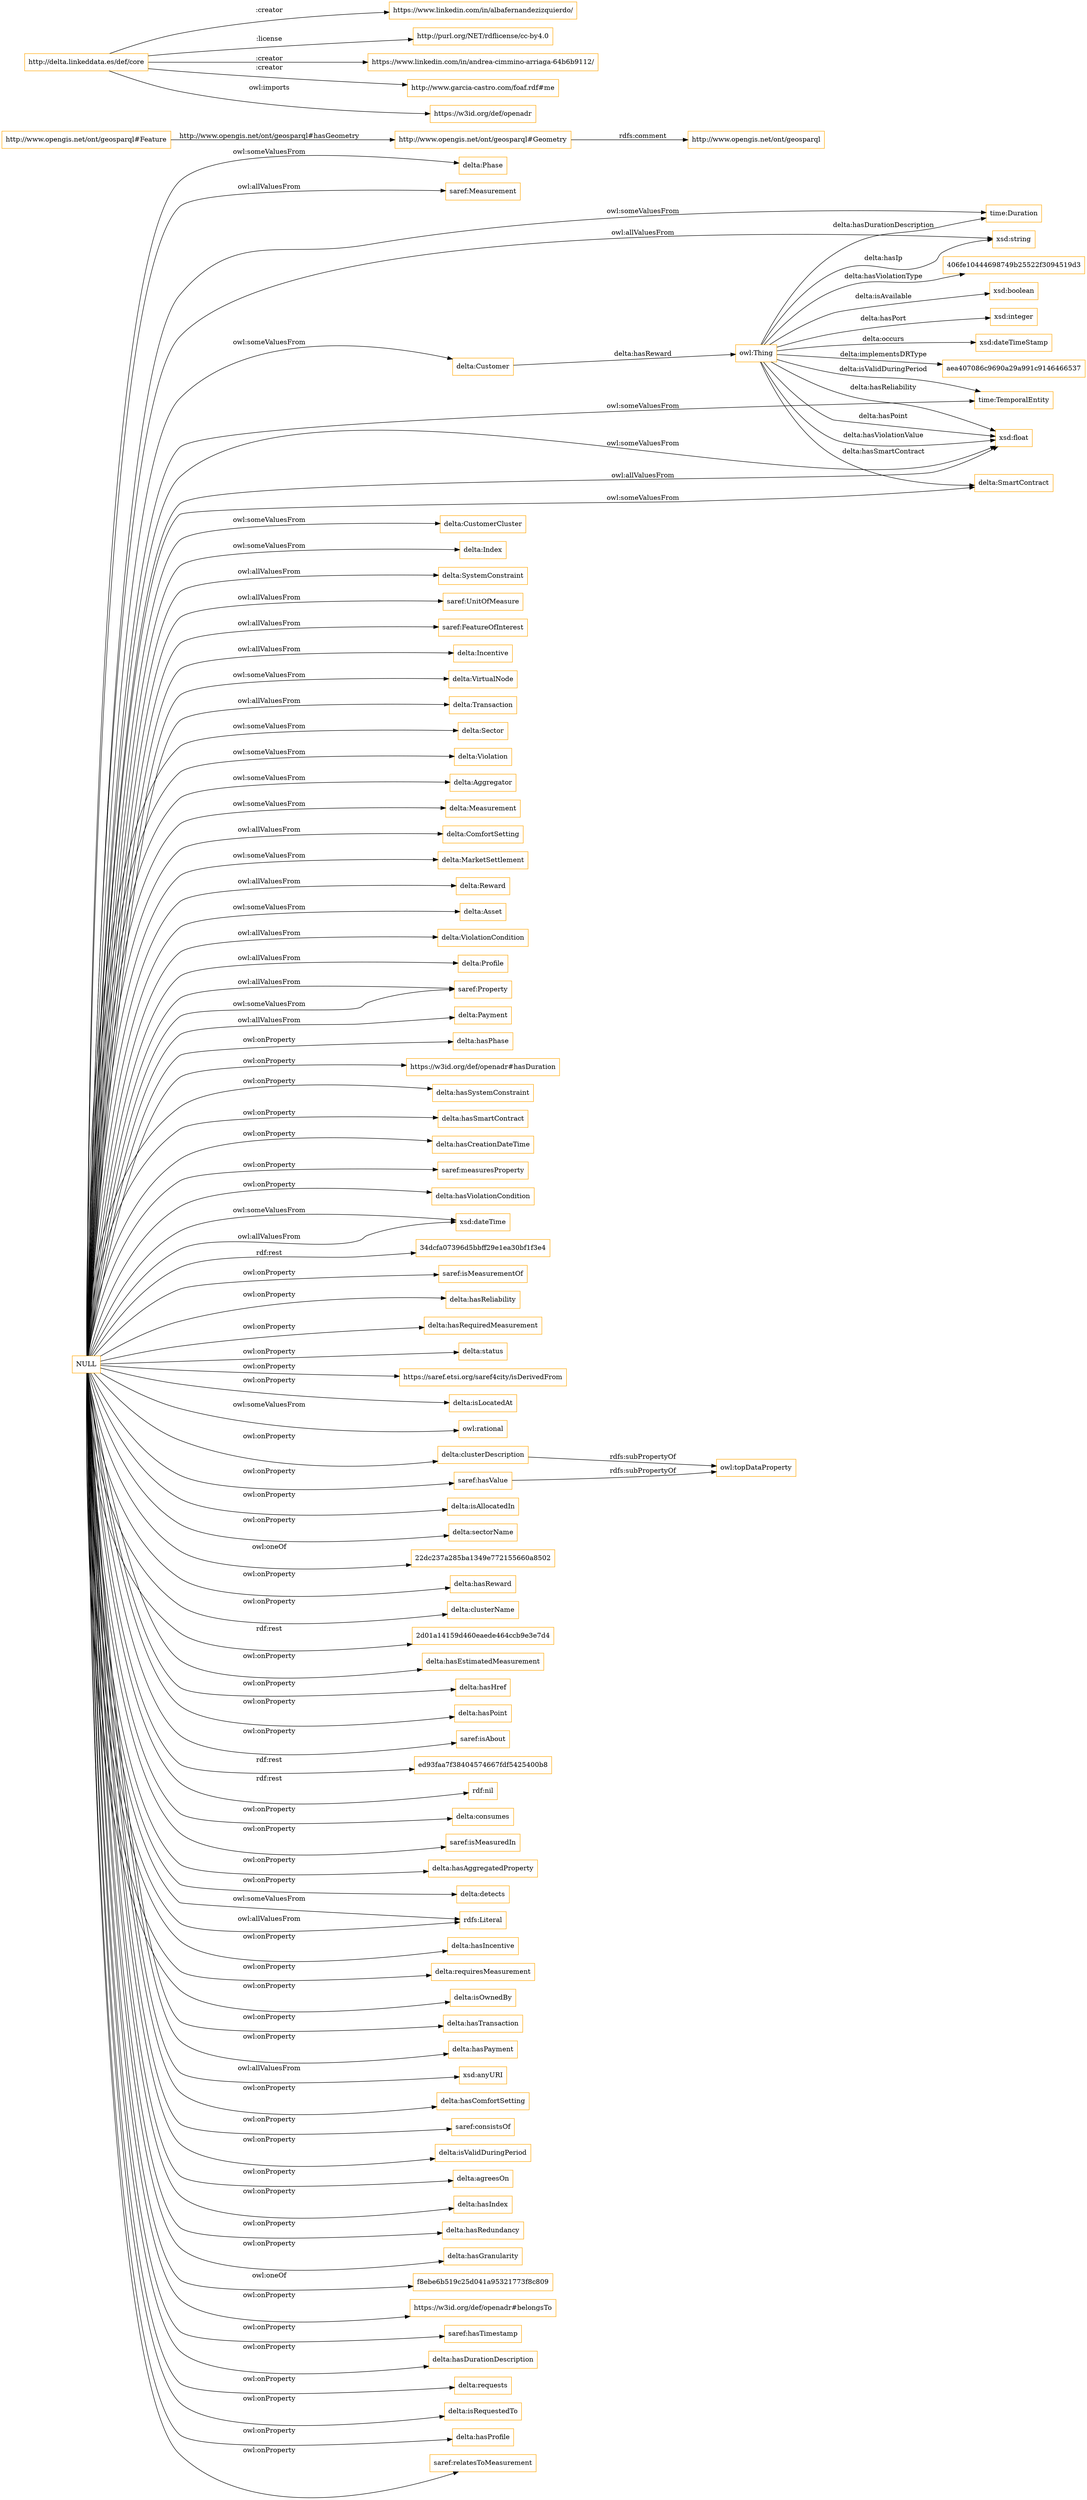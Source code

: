 digraph ar2dtool_diagram { 
rankdir=LR;
size="1501"
node [shape = rectangle, color="orange"]; "delta:Phase" "saref:Measurement" "time:Duration" "delta:CustomerCluster" "delta:Index" "delta:SystemConstraint" "saref:UnitOfMeasure" "saref:FeatureOfInterest" "delta:Customer" "delta:Incentive" "delta:VirtualNode" "delta:Transaction" "delta:Sector" "http://www.opengis.net/ont/geosparql#Geometry" "delta:Violation" "delta:Aggregator" "delta:Measurement" "delta:ComfortSetting" "delta:MarketSettlement" "delta:Reward" "time:TemporalEntity" "delta:SmartContract" "delta:Asset" "http://www.opengis.net/ont/geosparql#Feature" "delta:ViolationCondition" "delta:Profile" "saref:Property" "delta:Payment" ; /*classes style*/
	"NULL" -> "delta:hasPhase" [ label = "owl:onProperty" ];
	"NULL" -> "delta:ComfortSetting" [ label = "owl:allValuesFrom" ];
	"NULL" -> "https://w3id.org/def/openadr#hasDuration" [ label = "owl:onProperty" ];
	"NULL" -> "delta:hasSystemConstraint" [ label = "owl:onProperty" ];
	"NULL" -> "delta:hasSmartContract" [ label = "owl:onProperty" ];
	"NULL" -> "delta:hasCreationDateTime" [ label = "owl:onProperty" ];
	"NULL" -> "saref:measuresProperty" [ label = "owl:onProperty" ];
	"NULL" -> "delta:hasViolationCondition" [ label = "owl:onProperty" ];
	"NULL" -> "xsd:dateTime" [ label = "owl:someValuesFrom" ];
	"NULL" -> "34dcfa07396d5bbff29e1ea30bf1f3e4" [ label = "rdf:rest" ];
	"NULL" -> "time:TemporalEntity" [ label = "owl:someValuesFrom" ];
	"NULL" -> "saref:isMeasurementOf" [ label = "owl:onProperty" ];
	"NULL" -> "delta:hasReliability" [ label = "owl:onProperty" ];
	"NULL" -> "delta:Violation" [ label = "owl:someValuesFrom" ];
	"NULL" -> "delta:hasRequiredMeasurement" [ label = "owl:onProperty" ];
	"NULL" -> "delta:Profile" [ label = "owl:allValuesFrom" ];
	"NULL" -> "delta:Reward" [ label = "owl:allValuesFrom" ];
	"NULL" -> "xsd:float" [ label = "owl:someValuesFrom" ];
	"NULL" -> "xsd:string" [ label = "owl:allValuesFrom" ];
	"NULL" -> "delta:Measurement" [ label = "owl:someValuesFrom" ];
	"NULL" -> "delta:status" [ label = "owl:onProperty" ];
	"NULL" -> "saref:Property" [ label = "owl:allValuesFrom" ];
	"NULL" -> "delta:Phase" [ label = "owl:someValuesFrom" ];
	"NULL" -> "https://saref.etsi.org/saref4city/isDerivedFrom" [ label = "owl:onProperty" ];
	"NULL" -> "time:Duration" [ label = "owl:someValuesFrom" ];
	"NULL" -> "delta:isLocatedAt" [ label = "owl:onProperty" ];
	"NULL" -> "owl:rational" [ label = "owl:someValuesFrom" ];
	"NULL" -> "saref:hasValue" [ label = "owl:onProperty" ];
	"NULL" -> "delta:isAllocatedIn" [ label = "owl:onProperty" ];
	"NULL" -> "delta:sectorName" [ label = "owl:onProperty" ];
	"NULL" -> "22dc237a285ba1349e772155660a8502" [ label = "owl:oneOf" ];
	"NULL" -> "delta:hasReward" [ label = "owl:onProperty" ];
	"NULL" -> "saref:Measurement" [ label = "owl:allValuesFrom" ];
	"NULL" -> "delta:clusterName" [ label = "owl:onProperty" ];
	"NULL" -> "delta:Payment" [ label = "owl:allValuesFrom" ];
	"NULL" -> "2d01a14159d460eaede464ccb9e3e7d4" [ label = "rdf:rest" ];
	"NULL" -> "delta:hasEstimatedMeasurement" [ label = "owl:onProperty" ];
	"NULL" -> "delta:hasHref" [ label = "owl:onProperty" ];
	"NULL" -> "delta:hasPoint" [ label = "owl:onProperty" ];
	"NULL" -> "saref:isAbout" [ label = "owl:onProperty" ];
	"NULL" -> "delta:Asset" [ label = "owl:someValuesFrom" ];
	"NULL" -> "ed93faa7f38404574667fdf5425400b8" [ label = "rdf:rest" ];
	"NULL" -> "delta:Aggregator" [ label = "owl:someValuesFrom" ];
	"NULL" -> "delta:Incentive" [ label = "owl:allValuesFrom" ];
	"NULL" -> "rdf:nil" [ label = "rdf:rest" ];
	"NULL" -> "delta:MarketSettlement" [ label = "owl:someValuesFrom" ];
	"NULL" -> "delta:consumes" [ label = "owl:onProperty" ];
	"NULL" -> "saref:isMeasuredIn" [ label = "owl:onProperty" ];
	"NULL" -> "delta:ViolationCondition" [ label = "owl:allValuesFrom" ];
	"NULL" -> "delta:hasAggregatedProperty" [ label = "owl:onProperty" ];
	"NULL" -> "delta:detects" [ label = "owl:onProperty" ];
	"NULL" -> "rdfs:Literal" [ label = "owl:someValuesFrom" ];
	"NULL" -> "delta:hasIncentive" [ label = "owl:onProperty" ];
	"NULL" -> "delta:CustomerCluster" [ label = "owl:someValuesFrom" ];
	"NULL" -> "delta:Transaction" [ label = "owl:allValuesFrom" ];
	"NULL" -> "delta:Customer" [ label = "owl:someValuesFrom" ];
	"NULL" -> "delta:Index" [ label = "owl:someValuesFrom" ];
	"NULL" -> "xsd:dateTime" [ label = "owl:allValuesFrom" ];
	"NULL" -> "delta:requiresMeasurement" [ label = "owl:onProperty" ];
	"NULL" -> "delta:isOwnedBy" [ label = "owl:onProperty" ];
	"NULL" -> "delta:hasTransaction" [ label = "owl:onProperty" ];
	"NULL" -> "delta:SystemConstraint" [ label = "owl:allValuesFrom" ];
	"NULL" -> "delta:clusterDescription" [ label = "owl:onProperty" ];
	"NULL" -> "saref:Property" [ label = "owl:someValuesFrom" ];
	"NULL" -> "saref:UnitOfMeasure" [ label = "owl:allValuesFrom" ];
	"NULL" -> "delta:hasPayment" [ label = "owl:onProperty" ];
	"NULL" -> "xsd:float" [ label = "owl:allValuesFrom" ];
	"NULL" -> "xsd:anyURI" [ label = "owl:allValuesFrom" ];
	"NULL" -> "delta:hasComfortSetting" [ label = "owl:onProperty" ];
	"NULL" -> "saref:consistsOf" [ label = "owl:onProperty" ];
	"NULL" -> "delta:isValidDuringPeriod" [ label = "owl:onProperty" ];
	"NULL" -> "delta:agreesOn" [ label = "owl:onProperty" ];
	"NULL" -> "delta:VirtualNode" [ label = "owl:someValuesFrom" ];
	"NULL" -> "delta:hasIndex" [ label = "owl:onProperty" ];
	"NULL" -> "delta:hasRedundancy" [ label = "owl:onProperty" ];
	"NULL" -> "delta:SmartContract" [ label = "owl:someValuesFrom" ];
	"NULL" -> "rdfs:Literal" [ label = "owl:allValuesFrom" ];
	"NULL" -> "delta:hasGranularity" [ label = "owl:onProperty" ];
	"NULL" -> "delta:Sector" [ label = "owl:someValuesFrom" ];
	"NULL" -> "f8ebe6b519c25d041a95321773f8c809" [ label = "owl:oneOf" ];
	"NULL" -> "https://w3id.org/def/openadr#belongsTo" [ label = "owl:onProperty" ];
	"NULL" -> "saref:hasTimestamp" [ label = "owl:onProperty" ];
	"NULL" -> "delta:hasDurationDescription" [ label = "owl:onProperty" ];
	"NULL" -> "delta:requests" [ label = "owl:onProperty" ];
	"NULL" -> "saref:FeatureOfInterest" [ label = "owl:allValuesFrom" ];
	"NULL" -> "delta:isRequestedTo" [ label = "owl:onProperty" ];
	"NULL" -> "delta:hasProfile" [ label = "owl:onProperty" ];
	"NULL" -> "saref:relatesToMeasurement" [ label = "owl:onProperty" ];
	"http://delta.linkeddata.es/def/core" -> "https://www.linkedin.com/in/albafernandezizquierdo/" [ label = ":creator" ];
	"http://delta.linkeddata.es/def/core" -> "http://purl.org/NET/rdflicense/cc-by4.0" [ label = ":license" ];
	"http://delta.linkeddata.es/def/core" -> "https://www.linkedin.com/in/andrea-cimmino-arriaga-64b6b9112/" [ label = ":creator" ];
	"http://delta.linkeddata.es/def/core" -> "http://www.garcia-castro.com/foaf.rdf#me" [ label = ":creator" ];
	"http://delta.linkeddata.es/def/core" -> "https://w3id.org/def/openadr" [ label = "owl:imports" ];
	"saref:hasValue" -> "owl:topDataProperty" [ label = "rdfs:subPropertyOf" ];
	"delta:clusterDescription" -> "owl:topDataProperty" [ label = "rdfs:subPropertyOf" ];
	"http://www.opengis.net/ont/geosparql#Geometry" -> "http://www.opengis.net/ont/geosparql" [ label = "rdfs:comment" ];
	"http://www.opengis.net/ont/geosparql#Feature" -> "http://www.opengis.net/ont/geosparql#Geometry" [ label = "http://www.opengis.net/ont/geosparql#hasGeometry" ];
	"owl:Thing" -> "xsd:float" [ label = "delta:hasReliability" ];
	"owl:Thing" -> "xsd:float" [ label = "delta:hasPoint" ];
	"owl:Thing" -> "xsd:string" [ label = "delta:hasIp" ];
	"owl:Thing" -> "time:TemporalEntity" [ label = "delta:isValidDuringPeriod" ];
	"owl:Thing" -> "406fe10444698749b25522f3094519d3" [ label = "delta:hasViolationType" ];
	"owl:Thing" -> "delta:SmartContract" [ label = "delta:hasSmartContract" ];
	"owl:Thing" -> "xsd:boolean" [ label = "delta:isAvailable" ];
	"owl:Thing" -> "xsd:integer" [ label = "delta:hasPort" ];
	"owl:Thing" -> "xsd:dateTimeStamp" [ label = "delta:occurs" ];
	"owl:Thing" -> "aea407086c9690a29a991c9146466537" [ label = "delta:implementsDRType" ];
	"delta:Customer" -> "owl:Thing" [ label = "delta:hasReward" ];
	"owl:Thing" -> "time:Duration" [ label = "delta:hasDurationDescription" ];
	"owl:Thing" -> "xsd:float" [ label = "delta:hasViolationValue" ];

}
